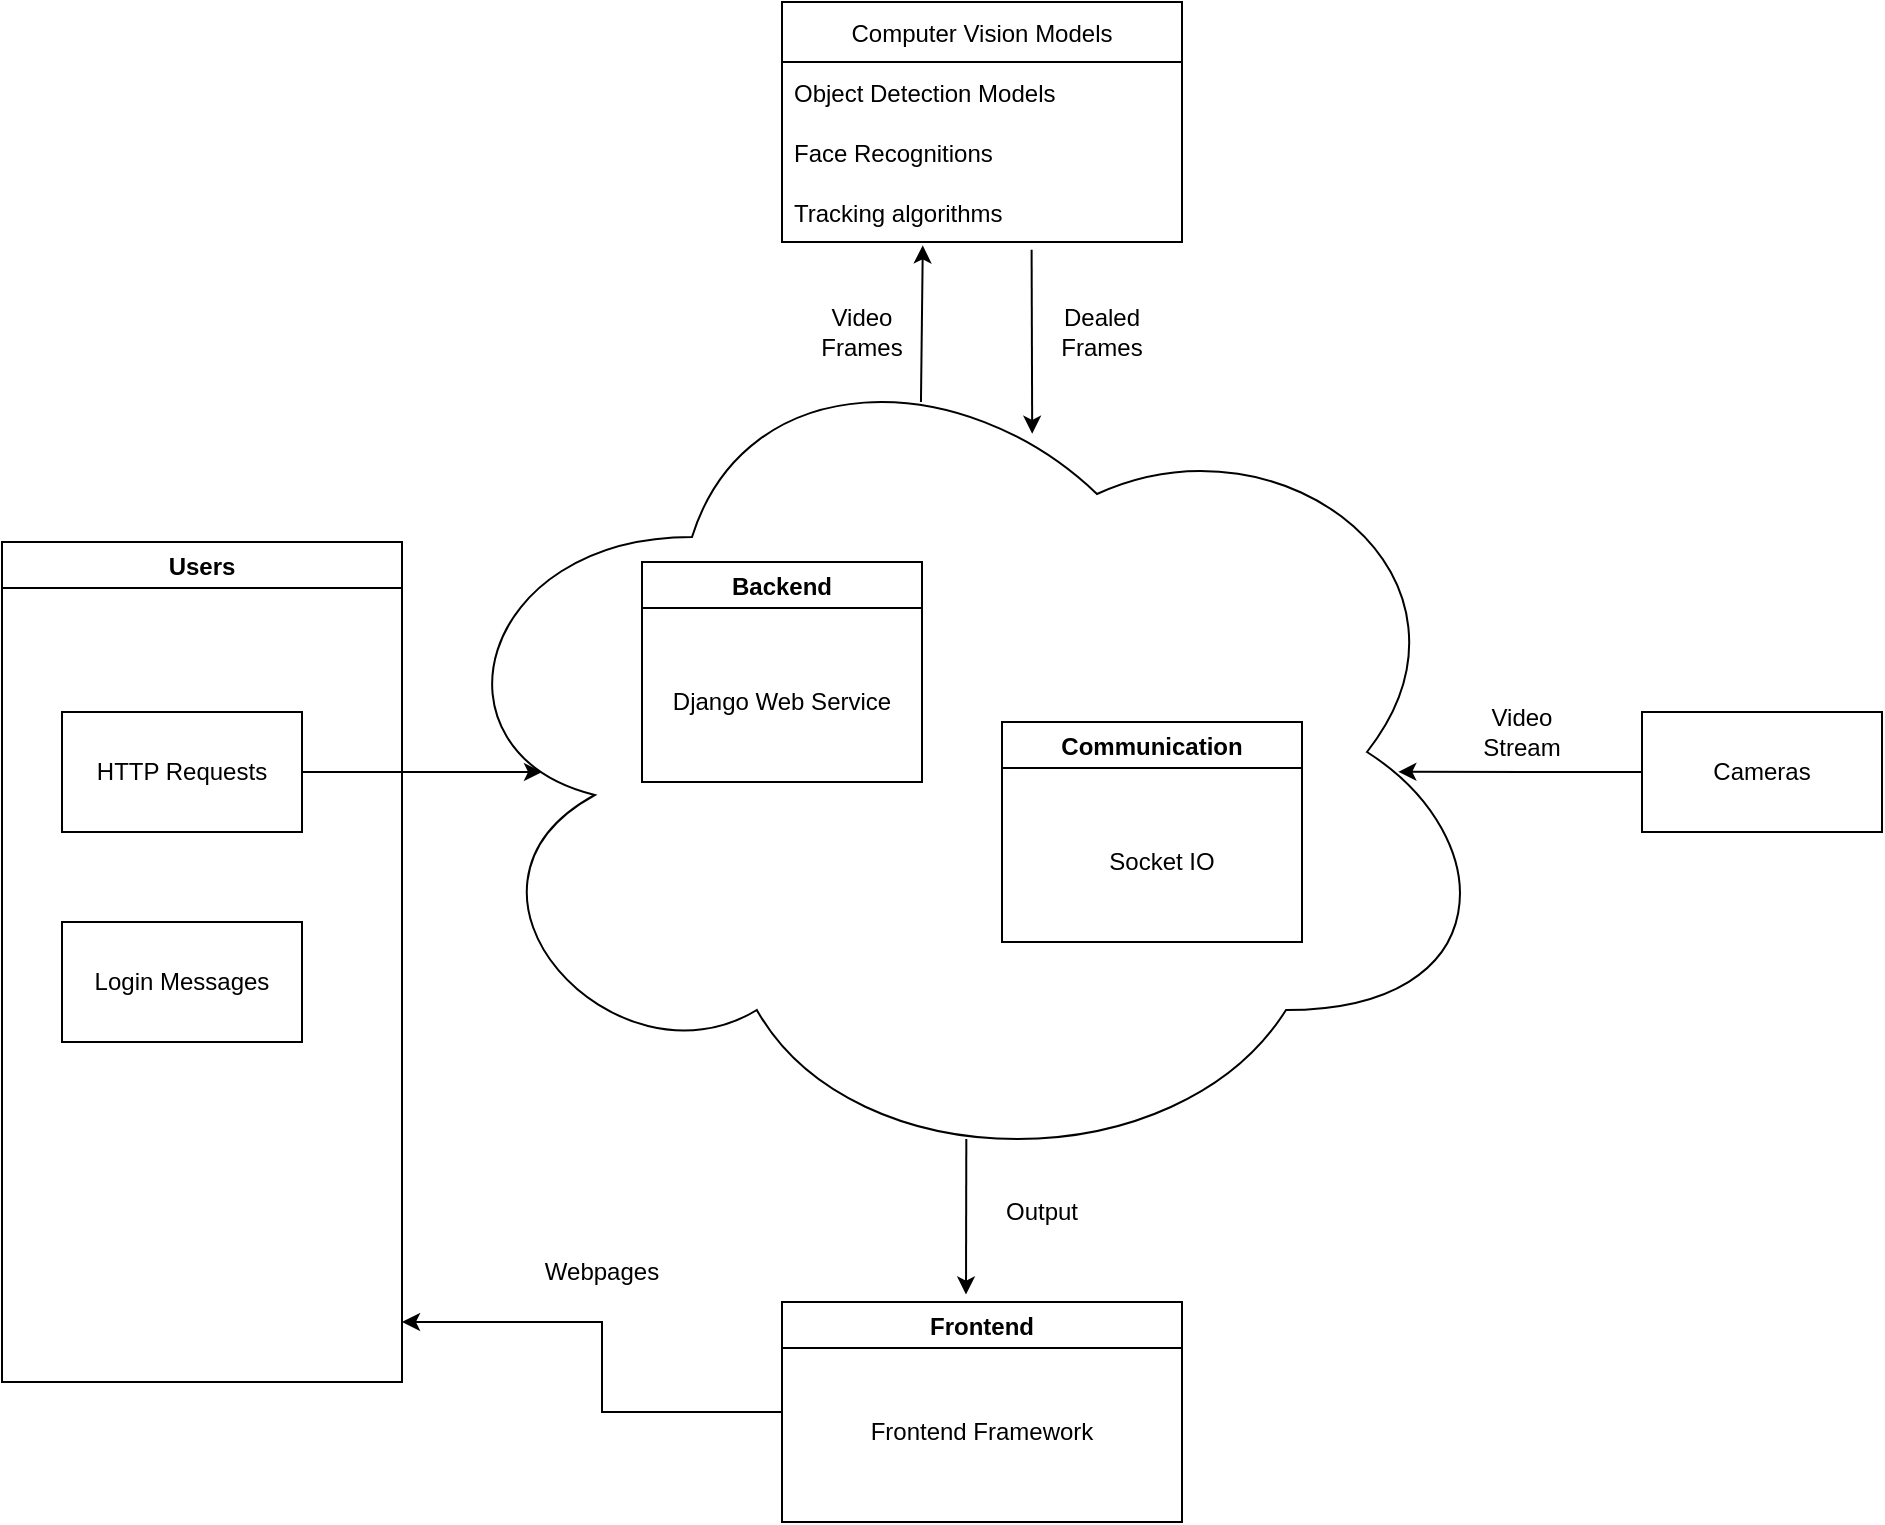 <mxfile version="15.9.2" type="github">
  <diagram name="Page-1" id="5f0bae14-7c28-e335-631c-24af17079c00">
    <mxGraphModel dx="1447" dy="820" grid="1" gridSize="10" guides="1" tooltips="1" connect="1" arrows="1" fold="1" page="1" pageScale="1" pageWidth="1100" pageHeight="850" background="none" math="0" shadow="0">
      <root>
        <mxCell id="0" />
        <mxCell id="1" parent="0" />
        <mxCell id="XKKe5Pg7mYEhiPLVIWBd-22" value="" style="ellipse;shape=cloud;whiteSpace=wrap;html=1;" vertex="1" parent="1">
          <mxGeometry x="220" y="170" width="540" height="430" as="geometry" />
        </mxCell>
        <mxCell id="XKKe5Pg7mYEhiPLVIWBd-29" style="edgeStyle=orthogonalEdgeStyle;rounded=0;orthogonalLoop=1;jettySize=auto;html=1;exitX=1;exitY=0.5;exitDx=0;exitDy=0;" edge="1" parent="1" source="XKKe5Pg7mYEhiPLVIWBd-1">
          <mxGeometry relative="1" as="geometry">
            <mxPoint x="280" y="395" as="targetPoint" />
            <Array as="points">
              <mxPoint x="260" y="395" />
              <mxPoint x="260" y="395" />
            </Array>
          </mxGeometry>
        </mxCell>
        <mxCell id="XKKe5Pg7mYEhiPLVIWBd-1" value="HTTP Requests" style="rounded=0;whiteSpace=wrap;html=1;" vertex="1" parent="1">
          <mxGeometry x="40" y="365" width="120" height="60" as="geometry" />
        </mxCell>
        <mxCell id="XKKe5Pg7mYEhiPLVIWBd-6" value="Video Frames" style="text;html=1;strokeColor=none;fillColor=none;align=center;verticalAlign=middle;whiteSpace=wrap;rounded=0;" vertex="1" parent="1">
          <mxGeometry x="410" y="160" width="60" height="30" as="geometry" />
        </mxCell>
        <mxCell id="XKKe5Pg7mYEhiPLVIWBd-7" value="Computer Vision Models" style="swimlane;fontStyle=0;childLayout=stackLayout;horizontal=1;startSize=30;horizontalStack=0;resizeParent=1;resizeParentMax=0;resizeLast=0;collapsible=1;marginBottom=0;" vertex="1" parent="1">
          <mxGeometry x="400" y="10" width="200" height="120" as="geometry" />
        </mxCell>
        <mxCell id="XKKe5Pg7mYEhiPLVIWBd-8" value="Object Detection Models" style="text;strokeColor=none;fillColor=none;align=left;verticalAlign=middle;spacingLeft=4;spacingRight=4;overflow=hidden;points=[[0,0.5],[1,0.5]];portConstraint=eastwest;rotatable=0;" vertex="1" parent="XKKe5Pg7mYEhiPLVIWBd-7">
          <mxGeometry y="30" width="200" height="30" as="geometry" />
        </mxCell>
        <mxCell id="XKKe5Pg7mYEhiPLVIWBd-9" value="Face Recognitions" style="text;strokeColor=none;fillColor=none;align=left;verticalAlign=middle;spacingLeft=4;spacingRight=4;overflow=hidden;points=[[0,0.5],[1,0.5]];portConstraint=eastwest;rotatable=0;" vertex="1" parent="XKKe5Pg7mYEhiPLVIWBd-7">
          <mxGeometry y="60" width="200" height="30" as="geometry" />
        </mxCell>
        <mxCell id="XKKe5Pg7mYEhiPLVIWBd-10" value="Tracking algorithms" style="text;strokeColor=none;fillColor=none;align=left;verticalAlign=middle;spacingLeft=4;spacingRight=4;overflow=hidden;points=[[0,0.5],[1,0.5]];portConstraint=eastwest;rotatable=0;" vertex="1" parent="XKKe5Pg7mYEhiPLVIWBd-7">
          <mxGeometry y="90" width="200" height="30" as="geometry" />
        </mxCell>
        <mxCell id="XKKe5Pg7mYEhiPLVIWBd-14" value="Dealed Frames" style="text;html=1;strokeColor=none;fillColor=none;align=center;verticalAlign=middle;whiteSpace=wrap;rounded=0;" vertex="1" parent="1">
          <mxGeometry x="530" y="160" width="60" height="30" as="geometry" />
        </mxCell>
        <mxCell id="XKKe5Pg7mYEhiPLVIWBd-28" style="edgeStyle=orthogonalEdgeStyle;rounded=0;orthogonalLoop=1;jettySize=auto;html=1;exitX=0;exitY=0.5;exitDx=0;exitDy=0;entryX=0.904;entryY=0.523;entryDx=0;entryDy=0;entryPerimeter=0;" edge="1" parent="1" source="XKKe5Pg7mYEhiPLVIWBd-15" target="XKKe5Pg7mYEhiPLVIWBd-22">
          <mxGeometry relative="1" as="geometry" />
        </mxCell>
        <mxCell id="XKKe5Pg7mYEhiPLVIWBd-15" value="Cameras" style="rounded=0;whiteSpace=wrap;html=1;" vertex="1" parent="1">
          <mxGeometry x="830" y="365" width="120" height="60" as="geometry" />
        </mxCell>
        <mxCell id="XKKe5Pg7mYEhiPLVIWBd-17" value="Backend" style="swimlane;" vertex="1" parent="1">
          <mxGeometry x="330" y="290" width="140" height="110" as="geometry" />
        </mxCell>
        <mxCell id="XKKe5Pg7mYEhiPLVIWBd-24" value="Django Web Service" style="text;html=1;strokeColor=none;fillColor=none;align=center;verticalAlign=middle;whiteSpace=wrap;rounded=0;" vertex="1" parent="XKKe5Pg7mYEhiPLVIWBd-17">
          <mxGeometry x="-15" y="20" width="170" height="100" as="geometry" />
        </mxCell>
        <mxCell id="XKKe5Pg7mYEhiPLVIWBd-20" value="Video Stream" style="text;html=1;strokeColor=none;fillColor=none;align=center;verticalAlign=middle;whiteSpace=wrap;rounded=0;" vertex="1" parent="1">
          <mxGeometry x="740" y="360" width="60" height="30" as="geometry" />
        </mxCell>
        <mxCell id="XKKe5Pg7mYEhiPLVIWBd-26" value="Communication" style="swimlane;" vertex="1" parent="1">
          <mxGeometry x="510" y="370" width="150" height="110" as="geometry" />
        </mxCell>
        <mxCell id="XKKe5Pg7mYEhiPLVIWBd-27" value="Socket IO" style="text;html=1;strokeColor=none;fillColor=none;align=center;verticalAlign=middle;whiteSpace=wrap;rounded=0;" vertex="1" parent="1">
          <mxGeometry x="560" y="425" width="60" height="30" as="geometry" />
        </mxCell>
        <mxCell id="XKKe5Pg7mYEhiPLVIWBd-30" value="" style="endArrow=classic;html=1;rounded=0;exitX=0.462;exitY=0.093;exitDx=0;exitDy=0;exitPerimeter=0;entryX=0.352;entryY=1.056;entryDx=0;entryDy=0;entryPerimeter=0;" edge="1" parent="1" source="XKKe5Pg7mYEhiPLVIWBd-22" target="XKKe5Pg7mYEhiPLVIWBd-10">
          <mxGeometry width="50" height="50" relative="1" as="geometry">
            <mxPoint x="510" y="220" as="sourcePoint" />
            <mxPoint x="469" y="130" as="targetPoint" />
          </mxGeometry>
        </mxCell>
        <mxCell id="XKKe5Pg7mYEhiPLVIWBd-31" value="" style="endArrow=classic;html=1;rounded=0;exitX=0.624;exitY=1.131;exitDx=0;exitDy=0;exitPerimeter=0;entryX=0.565;entryY=0.13;entryDx=0;entryDy=0;entryPerimeter=0;" edge="1" parent="1" source="XKKe5Pg7mYEhiPLVIWBd-10" target="XKKe5Pg7mYEhiPLVIWBd-22">
          <mxGeometry width="50" height="50" relative="1" as="geometry">
            <mxPoint x="510" y="220" as="sourcePoint" />
            <mxPoint x="560" y="170" as="targetPoint" />
          </mxGeometry>
        </mxCell>
        <mxCell id="XKKe5Pg7mYEhiPLVIWBd-32" value="Users" style="swimlane;" vertex="1" parent="1">
          <mxGeometry x="10" y="280" width="200" height="420" as="geometry" />
        </mxCell>
        <mxCell id="XKKe5Pg7mYEhiPLVIWBd-39" value="Login Messages" style="rounded=0;whiteSpace=wrap;html=1;" vertex="1" parent="XKKe5Pg7mYEhiPLVIWBd-32">
          <mxGeometry x="30" y="190" width="120" height="60" as="geometry" />
        </mxCell>
        <mxCell id="XKKe5Pg7mYEhiPLVIWBd-33" value="Frontend" style="swimlane;" vertex="1" parent="1">
          <mxGeometry x="400" y="660" width="200" height="110" as="geometry" />
        </mxCell>
        <mxCell id="XKKe5Pg7mYEhiPLVIWBd-36" value="Frontend Framework" style="text;html=1;strokeColor=none;fillColor=none;align=center;verticalAlign=middle;whiteSpace=wrap;rounded=0;" vertex="1" parent="XKKe5Pg7mYEhiPLVIWBd-33">
          <mxGeometry x="40" y="50" width="120" height="30" as="geometry" />
        </mxCell>
        <mxCell id="XKKe5Pg7mYEhiPLVIWBd-34" value="" style="endArrow=classic;html=1;rounded=0;exitX=0.504;exitY=0.95;exitDx=0;exitDy=0;exitPerimeter=0;entryX=0.46;entryY=-0.034;entryDx=0;entryDy=0;entryPerimeter=0;" edge="1" parent="1" source="XKKe5Pg7mYEhiPLVIWBd-22" target="XKKe5Pg7mYEhiPLVIWBd-33">
          <mxGeometry width="50" height="50" relative="1" as="geometry">
            <mxPoint x="430" y="610" as="sourcePoint" />
            <mxPoint x="480" y="560" as="targetPoint" />
          </mxGeometry>
        </mxCell>
        <mxCell id="XKKe5Pg7mYEhiPLVIWBd-35" value="Output" style="text;html=1;strokeColor=none;fillColor=none;align=center;verticalAlign=middle;whiteSpace=wrap;rounded=0;" vertex="1" parent="1">
          <mxGeometry x="500" y="600" width="60" height="30" as="geometry" />
        </mxCell>
        <mxCell id="XKKe5Pg7mYEhiPLVIWBd-37" value="" style="endArrow=classic;html=1;rounded=0;exitX=0;exitY=0.5;exitDx=0;exitDy=0;" edge="1" parent="1" source="XKKe5Pg7mYEhiPLVIWBd-33">
          <mxGeometry width="50" height="50" relative="1" as="geometry">
            <mxPoint x="430" y="610" as="sourcePoint" />
            <mxPoint x="210" y="670" as="targetPoint" />
            <Array as="points">
              <mxPoint x="310" y="715" />
              <mxPoint x="310" y="670" />
            </Array>
          </mxGeometry>
        </mxCell>
        <mxCell id="XKKe5Pg7mYEhiPLVIWBd-38" value="Webpages" style="text;html=1;strokeColor=none;fillColor=none;align=center;verticalAlign=middle;whiteSpace=wrap;rounded=0;" vertex="1" parent="1">
          <mxGeometry x="280" y="630" width="60" height="30" as="geometry" />
        </mxCell>
      </root>
    </mxGraphModel>
  </diagram>
</mxfile>
